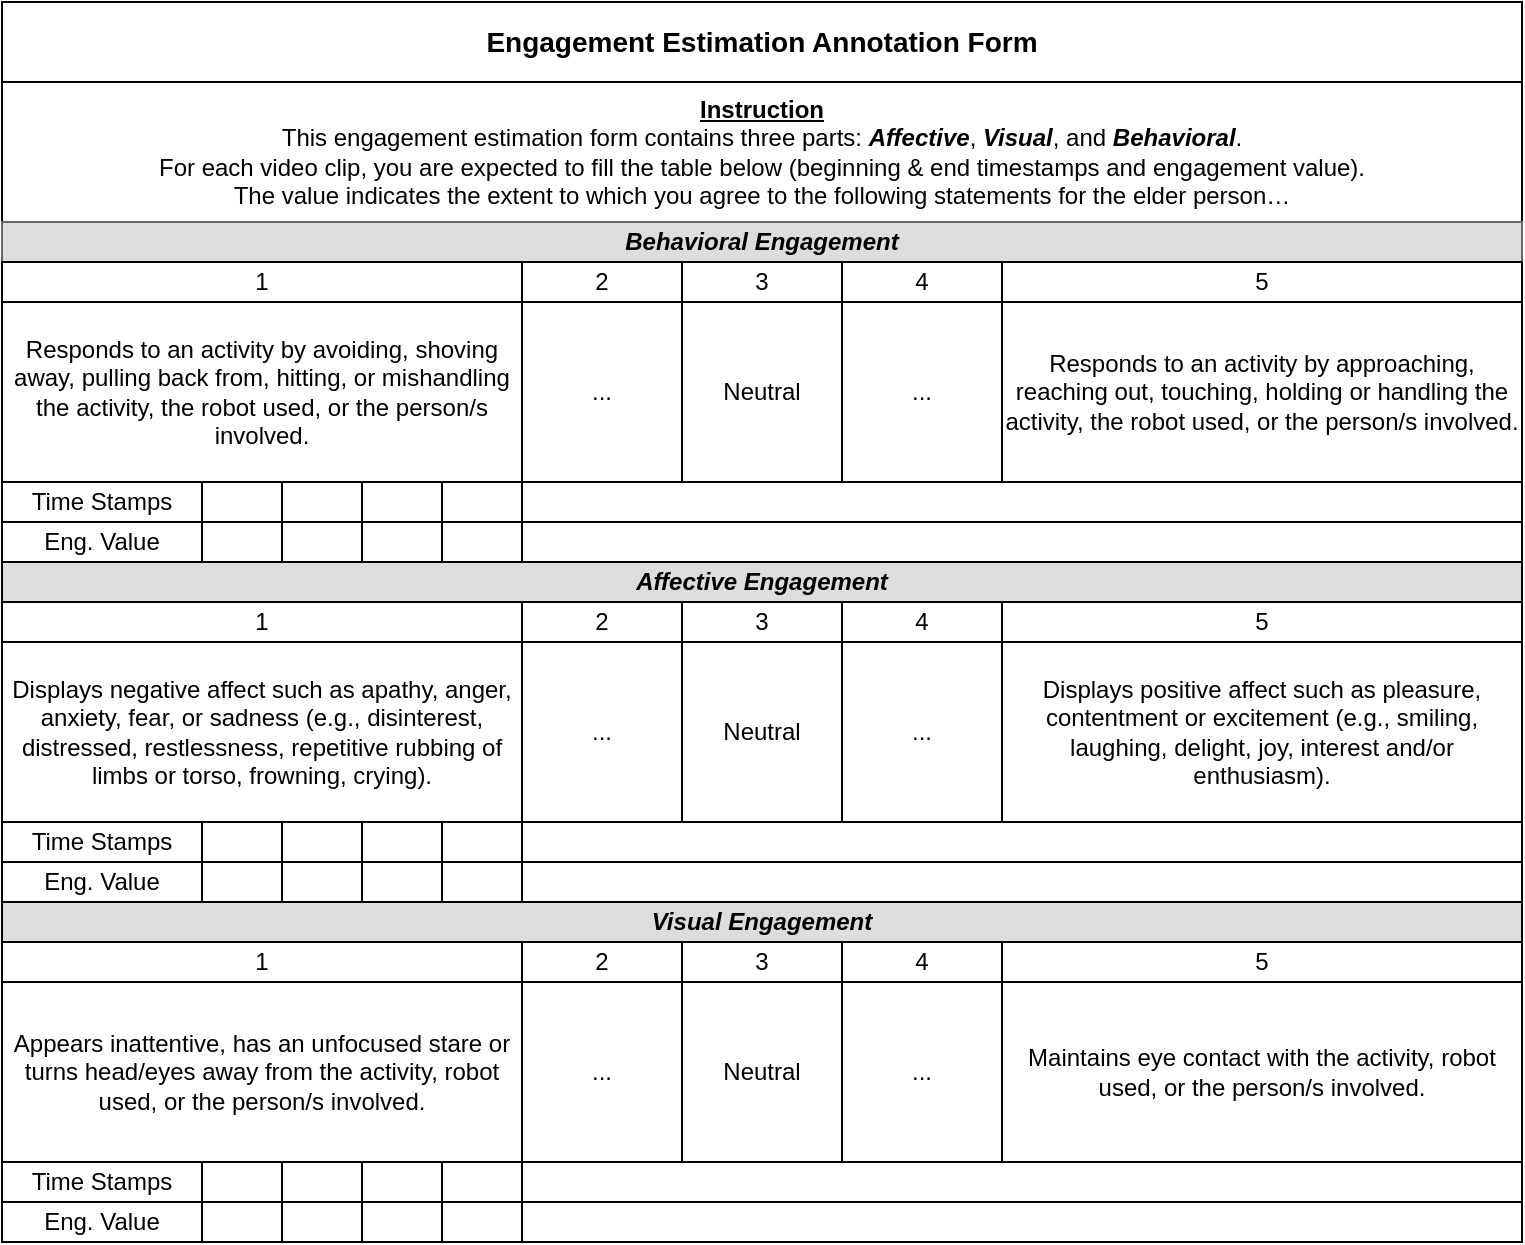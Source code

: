 <mxfile version="16.1.0" type="device"><diagram id="h9lAEO6XHSBLL_Fy64Wt" name="Page-1"><mxGraphModel dx="996" dy="554" grid="1" gridSize="10" guides="1" tooltips="1" connect="1" arrows="1" fold="1" page="1" pageScale="1" pageWidth="850" pageHeight="1100" math="0" shadow="0"><root><mxCell id="0"/><mxCell id="1" parent="0"/><mxCell id="FuTLECSEwbS6g3vd_TEn-1" value="&lt;div style=&quot;font-size: 12px;&quot;&gt;&lt;span style=&quot;font-size: 12px;&quot;&gt;&lt;b style=&quot;font-size: 12px;&quot;&gt;&lt;u style=&quot;font-size: 12px;&quot;&gt;Instruction&lt;/u&gt;&lt;/b&gt;&lt;/span&gt;&lt;br style=&quot;font-size: 12px;&quot;&gt;&lt;/div&gt;&lt;div style=&quot;font-size: 12px;&quot;&gt;This engagement estimation form contains three parts: &lt;b style=&quot;font-size: 12px;&quot;&gt;&lt;i style=&quot;font-size: 12px;&quot;&gt;Affective&lt;/i&gt;&lt;/b&gt;, &lt;b style=&quot;font-size: 12px;&quot;&gt;&lt;i style=&quot;font-size: 12px;&quot;&gt;Visual&lt;/i&gt;&lt;/b&gt;, and &lt;b style=&quot;font-size: 12px;&quot;&gt;&lt;i style=&quot;font-size: 12px;&quot;&gt;Behavioral&lt;/i&gt;&lt;/b&gt;.&lt;span style=&quot;font-size: 12px;&quot;&gt;&#9;&#9;&#9;&#9;&#9;&#9;&#9;&#9;&#9;&#9;&#9;&#9;&lt;/span&gt;&lt;/div&gt;&lt;div style=&quot;font-size: 12px;&quot;&gt;For each video clip, you are expected to fill the table below (beginning &amp;amp; end timestamps and engagement value).&lt;span style=&quot;font-size: 12px;&quot;&gt;&#9;&#9;&#9;&#9;&#9;&#9;&#9;&#9;&#9;&#9;&#9;&#9;&lt;/span&gt;&lt;/div&gt;&lt;div style=&quot;font-size: 12px;&quot;&gt;The value indicates the extent to which you agree to the following statements for the elder person…&lt;/div&gt;&lt;div style=&quot;font-size: 12px;&quot;&gt;&lt;span style=&quot;font-size: 12px;&quot;&gt;&#9;&#9;&#9;&#9;&#9;&#9;&#9;&#9;&#9;&#9;&#9;&#9;&lt;/span&gt;&lt;/div&gt;" style="rounded=0;whiteSpace=wrap;html=1;fontSize=12;fontFamily=Helvetica;fontColor=#000000;" parent="1" vertex="1"><mxGeometry x="40" y="80" width="760" height="70" as="geometry"/></mxCell><mxCell id="FuTLECSEwbS6g3vd_TEn-2" value="&lt;span style=&quot;font-size: 14px;&quot;&gt;&lt;font style=&quot;font-size: 14px;&quot;&gt;&lt;b style=&quot;font-size: 14px;&quot;&gt;Engagement Estimation Annotation Form&lt;/b&gt;&lt;/font&gt;&lt;/span&gt;" style="rounded=0;whiteSpace=wrap;html=1;fontSize=14;fontFamily=Helvetica;fontColor=#000000;" parent="1" vertex="1"><mxGeometry x="40" y="40" width="760" height="40" as="geometry"/></mxCell><mxCell id="FuTLECSEwbS6g3vd_TEn-3" value="&lt;b style=&quot;font-size: 12px;&quot;&gt;&lt;i style=&quot;font-size: 12px;&quot;&gt;Behavioral Engagement&lt;/i&gt;&lt;/b&gt;" style="rounded=0;whiteSpace=wrap;html=1;fontSize=12;fillColor=#dddddd;fontColor=#000000;strokeColor=#666666;fontFamily=Helvetica;" parent="1" vertex="1"><mxGeometry x="40" y="150" width="760" height="20" as="geometry"/></mxCell><mxCell id="FuTLECSEwbS6g3vd_TEn-4" value="Responds to an activity by avoiding, shoving away, pulling back from, hitting, or mishandling the activity, the robot used, or the person/s involved." style="rounded=0;whiteSpace=wrap;html=1;fontSize=12;fontFamily=Helvetica;fontColor=#000000;" parent="1" vertex="1"><mxGeometry x="40" y="190" width="260" height="90" as="geometry"/></mxCell><mxCell id="FuTLECSEwbS6g3vd_TEn-5" value="Responds to an activity by approaching, reaching out, touching, holding or handling the activity, the robot used, or the person/s involved." style="rounded=0;whiteSpace=wrap;html=1;fontSize=12;fontFamily=Helvetica;fontColor=#000000;" parent="1" vertex="1"><mxGeometry x="540" y="190" width="260" height="90" as="geometry"/></mxCell><mxCell id="FuTLECSEwbS6g3vd_TEn-6" value="1" style="rounded=0;whiteSpace=wrap;html=1;fontSize=12;fontFamily=Helvetica;fontColor=#000000;" parent="1" vertex="1"><mxGeometry x="40" y="170" width="260" height="20" as="geometry"/></mxCell><mxCell id="FuTLECSEwbS6g3vd_TEn-9" value="5" style="rounded=0;whiteSpace=wrap;html=1;fontSize=12;fontFamily=Helvetica;fontColor=#000000;" parent="1" vertex="1"><mxGeometry x="540" y="170" width="260" height="20" as="geometry"/></mxCell><mxCell id="FuTLECSEwbS6g3vd_TEn-11" value="2" style="rounded=0;whiteSpace=wrap;html=1;fontSize=12;fontFamily=Helvetica;fontColor=#000000;" parent="1" vertex="1"><mxGeometry x="300" y="170" width="80" height="20" as="geometry"/></mxCell><mxCell id="FuTLECSEwbS6g3vd_TEn-12" value="..." style="rounded=0;whiteSpace=wrap;html=1;fontSize=12;fontFamily=Helvetica;fontColor=#000000;" parent="1" vertex="1"><mxGeometry x="300" y="190" width="80" height="90" as="geometry"/></mxCell><mxCell id="FuTLECSEwbS6g3vd_TEn-13" value="3" style="rounded=0;whiteSpace=wrap;html=1;fontSize=12;fontFamily=Helvetica;fontColor=#000000;" parent="1" vertex="1"><mxGeometry x="380" y="170" width="80" height="20" as="geometry"/></mxCell><mxCell id="FuTLECSEwbS6g3vd_TEn-14" value="Neutral" style="rounded=0;whiteSpace=wrap;html=1;fontSize=12;fontFamily=Helvetica;fontColor=#000000;" parent="1" vertex="1"><mxGeometry x="380" y="190" width="80" height="90" as="geometry"/></mxCell><mxCell id="FuTLECSEwbS6g3vd_TEn-15" value="4" style="rounded=0;whiteSpace=wrap;html=1;fontSize=12;fontFamily=Helvetica;fontColor=#000000;" parent="1" vertex="1"><mxGeometry x="460" y="170" width="80" height="20" as="geometry"/></mxCell><mxCell id="FuTLECSEwbS6g3vd_TEn-16" value="..." style="rounded=0;whiteSpace=wrap;html=1;fontSize=12;fontFamily=Helvetica;fontColor=#000000;" parent="1" vertex="1"><mxGeometry x="460" y="190" width="80" height="90" as="geometry"/></mxCell><mxCell id="FuTLECSEwbS6g3vd_TEn-35" value="" style="rounded=0;whiteSpace=wrap;html=1;fontSize=12;fontFamily=Helvetica;fontColor=#000000;" parent="1" vertex="1"><mxGeometry x="140" y="280" width="40" height="20" as="geometry"/></mxCell><mxCell id="FuTLECSEwbS6g3vd_TEn-39" value="Time Stamps" style="rounded=0;whiteSpace=wrap;html=1;fontSize=12;fontFamily=Helvetica;fontColor=#000000;" parent="1" vertex="1"><mxGeometry x="40" y="280" width="100" height="20" as="geometry"/></mxCell><mxCell id="FuTLECSEwbS6g3vd_TEn-41" value="Eng. Value" style="rounded=0;whiteSpace=wrap;html=1;fontSize=12;fontFamily=Helvetica;fontColor=#000000;" parent="1" vertex="1"><mxGeometry x="40" y="300" width="100" height="20" as="geometry"/></mxCell><mxCell id="FuTLECSEwbS6g3vd_TEn-48" value="" style="rounded=0;whiteSpace=wrap;html=1;fontSize=12;fontFamily=Helvetica;align=left;fontColor=#000000;" parent="1" vertex="1"><mxGeometry x="300" y="280" width="500" height="20" as="geometry"/></mxCell><mxCell id="FuTLECSEwbS6g3vd_TEn-52" value="&lt;b style=&quot;font-size: 12px;&quot;&gt;&lt;i style=&quot;font-size: 12px;&quot;&gt;Affective Engagement&lt;/i&gt;&lt;/b&gt;" style="rounded=0;whiteSpace=wrap;html=1;fontSize=12;fillColor=#DDDDDD;fontFamily=Helvetica;fontColor=#000000;" parent="1" vertex="1"><mxGeometry x="40" y="320" width="760" height="20" as="geometry"/></mxCell><mxCell id="FuTLECSEwbS6g3vd_TEn-53" value="Displays negative affect such as apathy, anger, anxiety, fear, or sadness (e.g., disinterest, distressed, restlessness, repetitive rubbing of limbs or torso, frowning, crying)." style="rounded=0;whiteSpace=wrap;html=1;fontSize=12;fontFamily=Helvetica;fontColor=#000000;" parent="1" vertex="1"><mxGeometry x="40" y="360" width="260" height="90" as="geometry"/></mxCell><mxCell id="FuTLECSEwbS6g3vd_TEn-54" value="Displays positive affect such as pleasure, contentment or excitement (e.g., smiling, laughing, delight, joy, interest and/or enthusiasm)." style="rounded=0;whiteSpace=wrap;html=1;fontSize=12;fontFamily=Helvetica;fontColor=#000000;" parent="1" vertex="1"><mxGeometry x="540" y="360" width="260" height="90" as="geometry"/></mxCell><mxCell id="FuTLECSEwbS6g3vd_TEn-58" value="..." style="rounded=0;whiteSpace=wrap;html=1;fontSize=12;fontFamily=Helvetica;fontColor=#000000;" parent="1" vertex="1"><mxGeometry x="300" y="360" width="80" height="90" as="geometry"/></mxCell><mxCell id="FuTLECSEwbS6g3vd_TEn-60" value="Neutral" style="rounded=0;whiteSpace=wrap;html=1;fontSize=12;fontFamily=Helvetica;fontColor=#000000;" parent="1" vertex="1"><mxGeometry x="380" y="360" width="80" height="90" as="geometry"/></mxCell><mxCell id="FuTLECSEwbS6g3vd_TEn-62" value="..." style="rounded=0;whiteSpace=wrap;html=1;fontSize=12;fontFamily=Helvetica;fontColor=#000000;" parent="1" vertex="1"><mxGeometry x="460" y="360" width="80" height="90" as="geometry"/></mxCell><mxCell id="FuTLECSEwbS6g3vd_TEn-78" value="&lt;b style=&quot;font-size: 12px;&quot;&gt;&lt;i style=&quot;font-size: 12px;&quot;&gt;Visual Engagement&lt;/i&gt;&lt;/b&gt;" style="rounded=0;whiteSpace=wrap;html=1;fontSize=12;fillColor=#DDDDDD;fontFamily=Helvetica;fontColor=#000000;" parent="1" vertex="1"><mxGeometry x="40" y="490" width="760" height="20" as="geometry"/></mxCell><mxCell id="FuTLECSEwbS6g3vd_TEn-79" value="&lt;span style=&quot;font-size: 12px; background-color: rgb(255, 255, 255);&quot;&gt;Appears inattentive, has an unfocused stare or turns head/eyes away from the activity, robot used, or the person/s involved.&lt;/span&gt;" style="rounded=0;whiteSpace=wrap;html=1;fontSize=12;fontFamily=Helvetica;fontColor=#000000;" parent="1" vertex="1"><mxGeometry x="40" y="530" width="260" height="90" as="geometry"/></mxCell><mxCell id="FuTLECSEwbS6g3vd_TEn-80" value="Maintains eye contact with the activity, robot used, or the person/s involved." style="rounded=0;whiteSpace=wrap;html=1;fontSize=12;fontFamily=Helvetica;fontColor=#000000;" parent="1" vertex="1"><mxGeometry x="540" y="530" width="260" height="90" as="geometry"/></mxCell><mxCell id="FuTLECSEwbS6g3vd_TEn-84" value="..." style="rounded=0;whiteSpace=wrap;html=1;fontSize=12;fontFamily=Helvetica;fontColor=#000000;" parent="1" vertex="1"><mxGeometry x="300" y="530" width="80" height="90" as="geometry"/></mxCell><mxCell id="FuTLECSEwbS6g3vd_TEn-86" value="Neutral" style="rounded=0;whiteSpace=wrap;html=1;fontSize=12;fontFamily=Helvetica;fontColor=#000000;" parent="1" vertex="1"><mxGeometry x="380" y="530" width="80" height="90" as="geometry"/></mxCell><mxCell id="FuTLECSEwbS6g3vd_TEn-88" value="..." style="rounded=0;whiteSpace=wrap;html=1;fontSize=12;fontFamily=Helvetica;fontColor=#000000;" parent="1" vertex="1"><mxGeometry x="460" y="530" width="80" height="90" as="geometry"/></mxCell><mxCell id="FuTLECSEwbS6g3vd_TEn-104" value="" style="rounded=0;whiteSpace=wrap;html=1;fontSize=12;fontFamily=Helvetica;fontColor=#000000;" parent="1" vertex="1"><mxGeometry x="180" y="280" width="40" height="20" as="geometry"/></mxCell><mxCell id="FuTLECSEwbS6g3vd_TEn-108" value="" style="rounded=0;whiteSpace=wrap;html=1;fontSize=12;fontFamily=Helvetica;fontColor=#000000;" parent="1" vertex="1"><mxGeometry x="220" y="280" width="40" height="20" as="geometry"/></mxCell><mxCell id="FuTLECSEwbS6g3vd_TEn-111" value="" style="rounded=0;whiteSpace=wrap;html=1;fontSize=12;fontFamily=Helvetica;fontColor=#000000;" parent="1" vertex="1"><mxGeometry x="260" y="280" width="40" height="20" as="geometry"/></mxCell><mxCell id="LZ3Pj9TPTgA8k6pAAH6Y-1" value="" style="rounded=0;whiteSpace=wrap;html=1;fontSize=12;fontFamily=Helvetica;fontColor=#000000;" vertex="1" parent="1"><mxGeometry x="140" y="300" width="40" height="20" as="geometry"/></mxCell><mxCell id="LZ3Pj9TPTgA8k6pAAH6Y-2" value="" style="rounded=0;whiteSpace=wrap;html=1;fontSize=12;fontFamily=Helvetica;fontColor=#000000;" vertex="1" parent="1"><mxGeometry x="300" y="300" width="500" height="20" as="geometry"/></mxCell><mxCell id="LZ3Pj9TPTgA8k6pAAH6Y-3" value="" style="rounded=0;whiteSpace=wrap;html=1;fontSize=12;fontFamily=Helvetica;fontColor=#000000;" vertex="1" parent="1"><mxGeometry x="180" y="300" width="40" height="20" as="geometry"/></mxCell><mxCell id="LZ3Pj9TPTgA8k6pAAH6Y-4" value="" style="rounded=0;whiteSpace=wrap;html=1;fontSize=12;fontFamily=Helvetica;fontColor=#000000;" vertex="1" parent="1"><mxGeometry x="220" y="300" width="40" height="20" as="geometry"/></mxCell><mxCell id="LZ3Pj9TPTgA8k6pAAH6Y-5" value="" style="rounded=0;whiteSpace=wrap;html=1;fontSize=12;fontFamily=Helvetica;fontColor=#000000;" vertex="1" parent="1"><mxGeometry x="260" y="300" width="40" height="20" as="geometry"/></mxCell><mxCell id="LZ3Pj9TPTgA8k6pAAH6Y-6" value="1" style="rounded=0;whiteSpace=wrap;html=1;fontSize=12;fontFamily=Helvetica;fontColor=#000000;" vertex="1" parent="1"><mxGeometry x="40" y="340" width="260" height="20" as="geometry"/></mxCell><mxCell id="LZ3Pj9TPTgA8k6pAAH6Y-7" value="5" style="rounded=0;whiteSpace=wrap;html=1;fontSize=12;fontFamily=Helvetica;fontColor=#000000;" vertex="1" parent="1"><mxGeometry x="540" y="340" width="260" height="20" as="geometry"/></mxCell><mxCell id="LZ3Pj9TPTgA8k6pAAH6Y-8" value="2" style="rounded=0;whiteSpace=wrap;html=1;fontSize=12;fontFamily=Helvetica;fontColor=#000000;" vertex="1" parent="1"><mxGeometry x="300" y="340" width="80" height="20" as="geometry"/></mxCell><mxCell id="LZ3Pj9TPTgA8k6pAAH6Y-9" value="3" style="rounded=0;whiteSpace=wrap;html=1;fontSize=12;fontFamily=Helvetica;fontColor=#000000;" vertex="1" parent="1"><mxGeometry x="380" y="340" width="80" height="20" as="geometry"/></mxCell><mxCell id="LZ3Pj9TPTgA8k6pAAH6Y-10" value="4" style="rounded=0;whiteSpace=wrap;html=1;fontSize=12;fontFamily=Helvetica;fontColor=#000000;" vertex="1" parent="1"><mxGeometry x="460" y="340" width="80" height="20" as="geometry"/></mxCell><mxCell id="LZ3Pj9TPTgA8k6pAAH6Y-11" value="" style="rounded=0;whiteSpace=wrap;html=1;fontSize=12;fontFamily=Helvetica;fontColor=#000000;" vertex="1" parent="1"><mxGeometry x="140" y="450" width="40" height="20" as="geometry"/></mxCell><mxCell id="LZ3Pj9TPTgA8k6pAAH6Y-12" value="Time Stamps" style="rounded=0;whiteSpace=wrap;html=1;fontSize=12;fontFamily=Helvetica;fontColor=#000000;" vertex="1" parent="1"><mxGeometry x="40" y="450" width="100" height="20" as="geometry"/></mxCell><mxCell id="LZ3Pj9TPTgA8k6pAAH6Y-13" value="Eng. Value" style="rounded=0;whiteSpace=wrap;html=1;fontSize=12;fontFamily=Helvetica;fontColor=#000000;" vertex="1" parent="1"><mxGeometry x="40" y="470" width="100" height="20" as="geometry"/></mxCell><mxCell id="LZ3Pj9TPTgA8k6pAAH6Y-14" value="" style="rounded=0;whiteSpace=wrap;html=1;fontSize=12;fontFamily=Helvetica;fontColor=#000000;" vertex="1" parent="1"><mxGeometry x="300" y="450" width="500" height="20" as="geometry"/></mxCell><mxCell id="LZ3Pj9TPTgA8k6pAAH6Y-15" value="" style="rounded=0;whiteSpace=wrap;html=1;fontSize=12;fontFamily=Helvetica;fontColor=#000000;" vertex="1" parent="1"><mxGeometry x="180" y="450" width="40" height="20" as="geometry"/></mxCell><mxCell id="LZ3Pj9TPTgA8k6pAAH6Y-16" value="" style="rounded=0;whiteSpace=wrap;html=1;fontSize=12;fontFamily=Helvetica;fontColor=#000000;" vertex="1" parent="1"><mxGeometry x="220" y="450" width="40" height="20" as="geometry"/></mxCell><mxCell id="LZ3Pj9TPTgA8k6pAAH6Y-17" value="" style="rounded=0;whiteSpace=wrap;html=1;fontSize=12;fontFamily=Helvetica;fontColor=#000000;" vertex="1" parent="1"><mxGeometry x="260" y="450" width="40" height="20" as="geometry"/></mxCell><mxCell id="LZ3Pj9TPTgA8k6pAAH6Y-18" value="" style="rounded=0;whiteSpace=wrap;html=1;fontSize=12;fontFamily=Helvetica;fontColor=#000000;" vertex="1" parent="1"><mxGeometry x="140" y="470" width="40" height="20" as="geometry"/></mxCell><mxCell id="LZ3Pj9TPTgA8k6pAAH6Y-19" value="" style="rounded=0;whiteSpace=wrap;html=1;fontSize=12;fontFamily=Helvetica;fontColor=#000000;" vertex="1" parent="1"><mxGeometry x="300" y="470" width="500" height="20" as="geometry"/></mxCell><mxCell id="LZ3Pj9TPTgA8k6pAAH6Y-20" value="" style="rounded=0;whiteSpace=wrap;html=1;fontSize=12;fontFamily=Helvetica;fontColor=#000000;" vertex="1" parent="1"><mxGeometry x="180" y="470" width="40" height="20" as="geometry"/></mxCell><mxCell id="LZ3Pj9TPTgA8k6pAAH6Y-21" value="" style="rounded=0;whiteSpace=wrap;html=1;fontSize=12;fontFamily=Helvetica;fontColor=#000000;" vertex="1" parent="1"><mxGeometry x="220" y="470" width="40" height="20" as="geometry"/></mxCell><mxCell id="LZ3Pj9TPTgA8k6pAAH6Y-22" value="" style="rounded=0;whiteSpace=wrap;html=1;fontSize=12;fontFamily=Helvetica;fontColor=#000000;" vertex="1" parent="1"><mxGeometry x="260" y="470" width="40" height="20" as="geometry"/></mxCell><mxCell id="LZ3Pj9TPTgA8k6pAAH6Y-23" value="1" style="rounded=0;whiteSpace=wrap;html=1;fontSize=12;fontFamily=Helvetica;fontColor=#000000;" vertex="1" parent="1"><mxGeometry x="40" y="510" width="260" height="20" as="geometry"/></mxCell><mxCell id="LZ3Pj9TPTgA8k6pAAH6Y-24" value="5" style="rounded=0;whiteSpace=wrap;html=1;fontSize=12;fontFamily=Helvetica;fontColor=#000000;" vertex="1" parent="1"><mxGeometry x="540" y="510" width="260" height="20" as="geometry"/></mxCell><mxCell id="LZ3Pj9TPTgA8k6pAAH6Y-25" value="2" style="rounded=0;whiteSpace=wrap;html=1;fontSize=12;fontFamily=Helvetica;fontColor=#000000;" vertex="1" parent="1"><mxGeometry x="300" y="510" width="80" height="20" as="geometry"/></mxCell><mxCell id="LZ3Pj9TPTgA8k6pAAH6Y-26" value="3" style="rounded=0;whiteSpace=wrap;html=1;fontSize=12;fontFamily=Helvetica;fontColor=#000000;" vertex="1" parent="1"><mxGeometry x="380" y="510" width="80" height="20" as="geometry"/></mxCell><mxCell id="LZ3Pj9TPTgA8k6pAAH6Y-27" value="4" style="rounded=0;whiteSpace=wrap;html=1;fontSize=12;fontFamily=Helvetica;fontColor=#000000;" vertex="1" parent="1"><mxGeometry x="460" y="510" width="80" height="20" as="geometry"/></mxCell><mxCell id="LZ3Pj9TPTgA8k6pAAH6Y-28" value="" style="rounded=0;whiteSpace=wrap;html=1;fontSize=12;fontFamily=Helvetica;fontColor=#000000;" vertex="1" parent="1"><mxGeometry x="140" y="620" width="40" height="20" as="geometry"/></mxCell><mxCell id="LZ3Pj9TPTgA8k6pAAH6Y-29" value="Time Stamps" style="rounded=0;whiteSpace=wrap;html=1;fontSize=12;fontFamily=Helvetica;fontColor=#000000;" vertex="1" parent="1"><mxGeometry x="40" y="620" width="100" height="20" as="geometry"/></mxCell><mxCell id="LZ3Pj9TPTgA8k6pAAH6Y-30" value="Eng. Value" style="rounded=0;whiteSpace=wrap;html=1;fontSize=12;fontFamily=Helvetica;fontColor=#000000;" vertex="1" parent="1"><mxGeometry x="40" y="640" width="100" height="20" as="geometry"/></mxCell><mxCell id="LZ3Pj9TPTgA8k6pAAH6Y-31" value="" style="rounded=0;whiteSpace=wrap;html=1;fontSize=12;fontFamily=Helvetica;fontColor=#000000;" vertex="1" parent="1"><mxGeometry x="300" y="620" width="500" height="20" as="geometry"/></mxCell><mxCell id="LZ3Pj9TPTgA8k6pAAH6Y-32" value="" style="rounded=0;whiteSpace=wrap;html=1;fontSize=12;fontFamily=Helvetica;fontColor=#000000;" vertex="1" parent="1"><mxGeometry x="180" y="620" width="40" height="20" as="geometry"/></mxCell><mxCell id="LZ3Pj9TPTgA8k6pAAH6Y-33" value="" style="rounded=0;whiteSpace=wrap;html=1;fontSize=12;fontFamily=Helvetica;fontColor=#000000;" vertex="1" parent="1"><mxGeometry x="220" y="620" width="40" height="20" as="geometry"/></mxCell><mxCell id="LZ3Pj9TPTgA8k6pAAH6Y-34" value="" style="rounded=0;whiteSpace=wrap;html=1;fontSize=12;fontFamily=Helvetica;fontColor=#000000;" vertex="1" parent="1"><mxGeometry x="260" y="620" width="40" height="20" as="geometry"/></mxCell><mxCell id="LZ3Pj9TPTgA8k6pAAH6Y-35" value="" style="rounded=0;whiteSpace=wrap;html=1;fontSize=12;fontFamily=Helvetica;fontColor=#000000;" vertex="1" parent="1"><mxGeometry x="140" y="640" width="40" height="20" as="geometry"/></mxCell><mxCell id="LZ3Pj9TPTgA8k6pAAH6Y-36" value="" style="rounded=0;whiteSpace=wrap;html=1;fontSize=12;fontFamily=Helvetica;fontColor=#000000;" vertex="1" parent="1"><mxGeometry x="300" y="640" width="500" height="20" as="geometry"/></mxCell><mxCell id="LZ3Pj9TPTgA8k6pAAH6Y-37" value="" style="rounded=0;whiteSpace=wrap;html=1;fontSize=12;fontFamily=Helvetica;fontColor=#000000;" vertex="1" parent="1"><mxGeometry x="180" y="640" width="40" height="20" as="geometry"/></mxCell><mxCell id="LZ3Pj9TPTgA8k6pAAH6Y-38" value="" style="rounded=0;whiteSpace=wrap;html=1;fontSize=12;fontFamily=Helvetica;fontColor=#000000;" vertex="1" parent="1"><mxGeometry x="220" y="640" width="40" height="20" as="geometry"/></mxCell><mxCell id="LZ3Pj9TPTgA8k6pAAH6Y-39" value="" style="rounded=0;whiteSpace=wrap;html=1;fontSize=12;fontFamily=Helvetica;fontColor=#000000;" vertex="1" parent="1"><mxGeometry x="260" y="640" width="40" height="20" as="geometry"/></mxCell></root></mxGraphModel></diagram></mxfile>